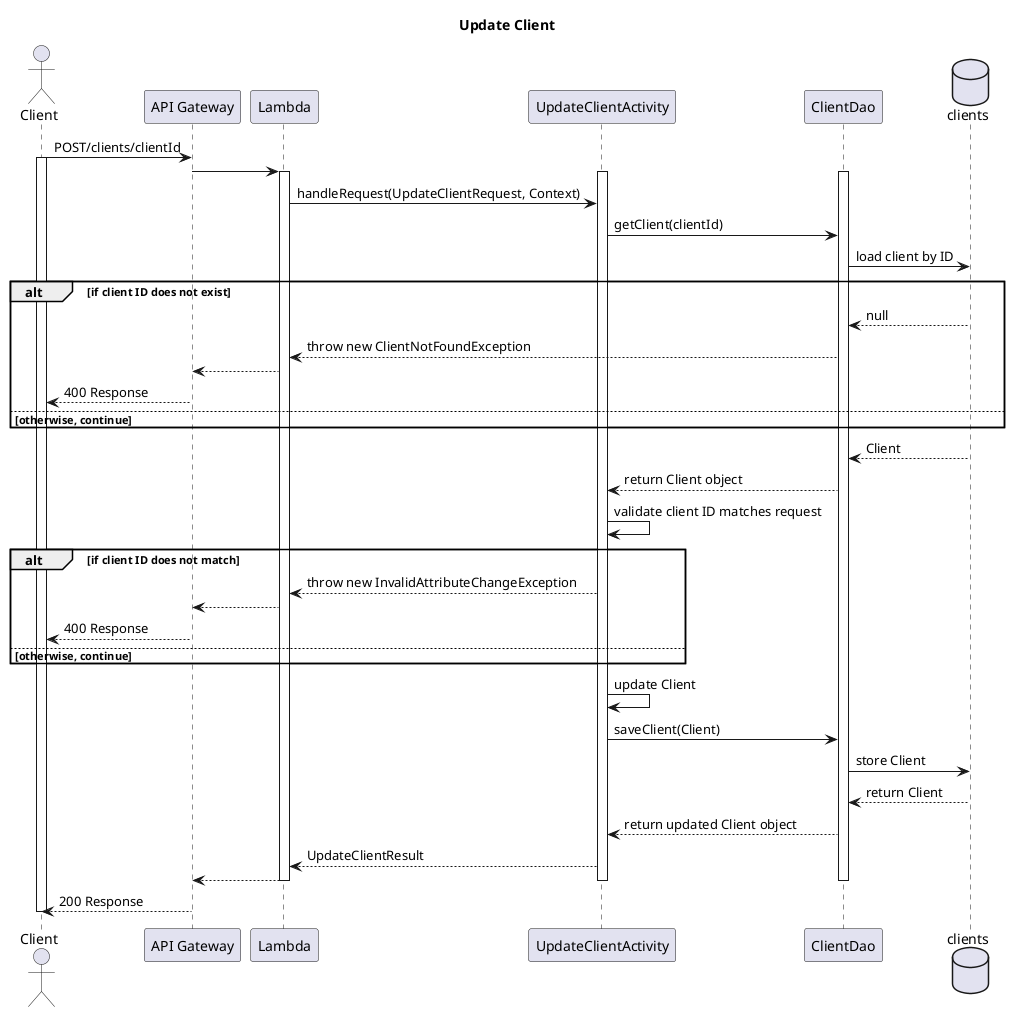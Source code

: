 @startuml
title Update Client

actor Client
participant "API Gateway" as APIGateway
participant Lambda
participant UpdateClientActivity
participant ClientDao
database clients

Client -> APIGateway : POST/clients/clientId
activate Client
APIGateway -> Lambda
activate Lambda
activate UpdateClientActivity
activate ClientDao
Lambda -> UpdateClientActivity : handleRequest(UpdateClientRequest, Context)
UpdateClientActivity -> ClientDao : getClient(clientId)
ClientDao -> clients : load client by ID

alt if client ID does not exist
 ClientDao <-- clients : null
 Lambda <-- ClientDao : throw new ClientNotFoundException
 APIGateway <-- Lambda
 Client <-- APIGateway : 400 Response
else otherwise, continue
end

ClientDao <-- clients : Client
UpdateClientActivity <-- ClientDao : return Client object
UpdateClientActivity -> UpdateClientActivity : validate client ID matches request

alt if client ID does not match
 Lambda <-- UpdateClientActivity : throw new InvalidAttributeChangeException
 APIGateway <-- Lambda
 Client <-- APIGateway : 400 Response
else otherwise, continue
end

UpdateClientActivity -> UpdateClientActivity : update Client
UpdateClientActivity -> ClientDao : saveClient(Client)
ClientDao -> clients : store Client
ClientDao <-- clients : return Client
UpdateClientActivity <-- ClientDao : return updated Client object
Lambda <-- UpdateClientActivity : UpdateClientResult
APIGateway <-- Lambda
deactivate ClientDao
deactivate UpdateClientActivity
deactivate Lambda
Client <-- APIGateway : 200 Response
deactivate Client
@enduml